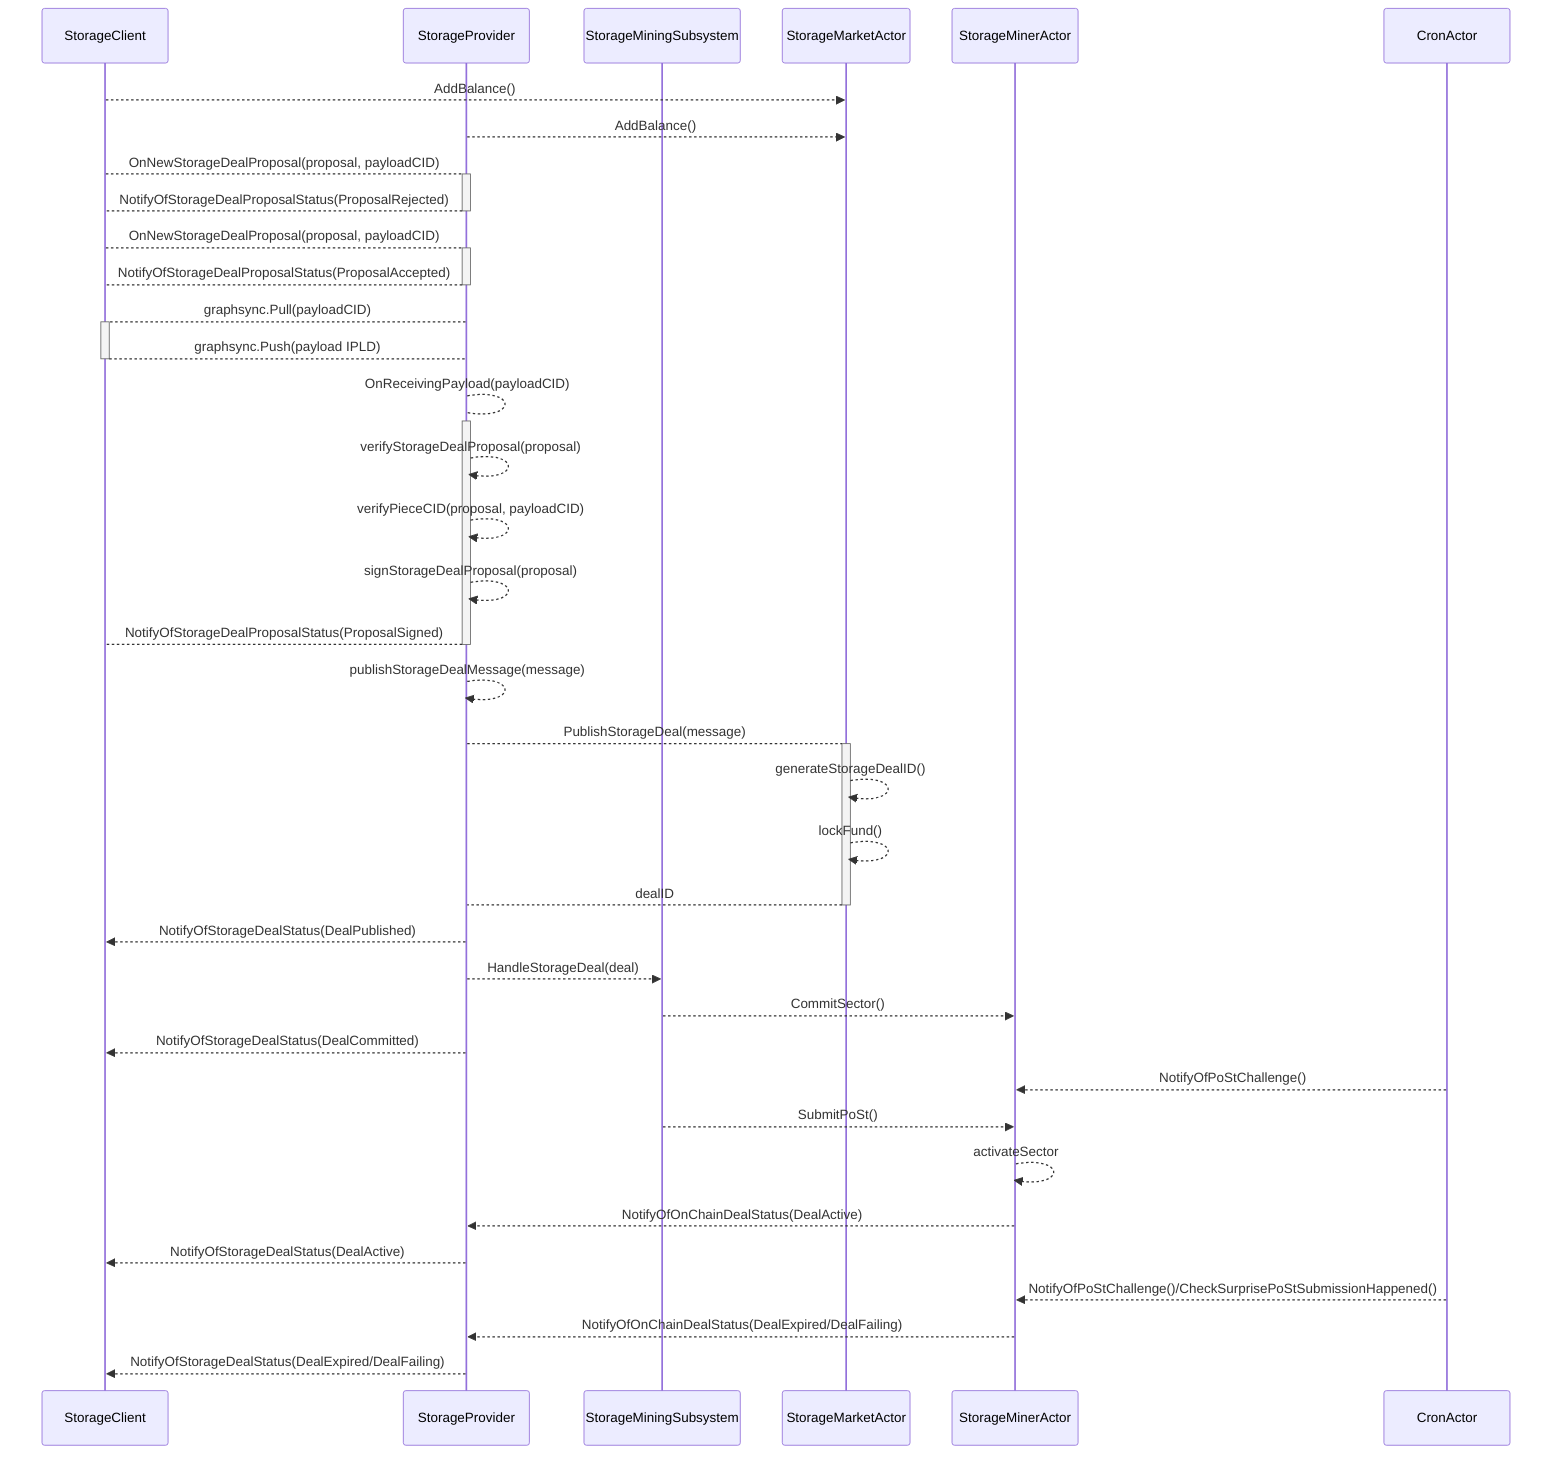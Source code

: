 sequenceDiagram
participant StorageClient
participant StorageProvider
participant StorageMiningSubsystem
participant StorageMarketActor
StorageClient -->> StorageMarketActor: AddBalance()
StorageProvider -->> StorageMarketActor: AddBalance()
StorageClient -->+ StorageProvider: OnNewStorageDealProposal(proposal, payloadCID)
StorageProvider -->- StorageClient: NotifyOfStorageDealProposalStatus(ProposalRejected)
StorageClient -->+ StorageProvider: OnNewStorageDealProposal(proposal, payloadCID)
StorageProvider -->- StorageClient: NotifyOfStorageDealProposalStatus(ProposalAccepted)
StorageProvider -->+ StorageClient: graphsync.Pull(payloadCID)
StorageClient -->- StorageProvider: graphsync.Push(payload IPLD)
StorageProvider -->+ StorageProvider: OnReceivingPayload(payloadCID)
StorageProvider -->> StorageProvider: verifyStorageDealProposal(proposal)
StorageProvider -->> StorageProvider: verifyPieceCID(proposal, payloadCID)
StorageProvider -->> StorageProvider: signStorageDealProposal(proposal)
StorageProvider -->- StorageClient: NotifyOfStorageDealProposalStatus(ProposalSigned)
StorageProvider -->> StorageProvider: publishStorageDealMessage(message)
StorageProvider -->+ StorageMarketActor: PublishStorageDeal(message)
StorageMarketActor -->> StorageMarketActor: generateStorageDealID()
StorageMarketActor -->> StorageMarketActor: lockFund()
StorageMarketActor -->- StorageProvider: dealID
StorageProvider -->> StorageClient: NotifyOfStorageDealStatus(DealPublished)
StorageProvider -->> StorageMiningSubsystem: HandleStorageDeal(deal)
StorageMiningSubsystem -->> StorageMinerActor: CommitSector()
StorageProvider -->> StorageClient: NotifyOfStorageDealStatus(DealCommitted)
CronActor -->> StorageMinerActor: NotifyOfPoStChallenge()
StorageMiningSubsystem -->> StorageMinerActor: SubmitPoSt()
StorageMinerActor -->> StorageMinerActor: activateSector
StorageMinerActor -->> StorageProvider: NotifyOfOnChainDealStatus(DealActive)
StorageProvider -->> StorageClient: NotifyOfStorageDealStatus(DealActive)
CronActor -->> StorageMinerActor: NotifyOfPoStChallenge()/CheckSurprisePoStSubmissionHappened()
StorageMinerActor -->> StorageProvider: NotifyOfOnChainDealStatus(DealExpired/DealFailing)
StorageProvider -->> StorageClient: NotifyOfStorageDealStatus(DealExpired/DealFailing)